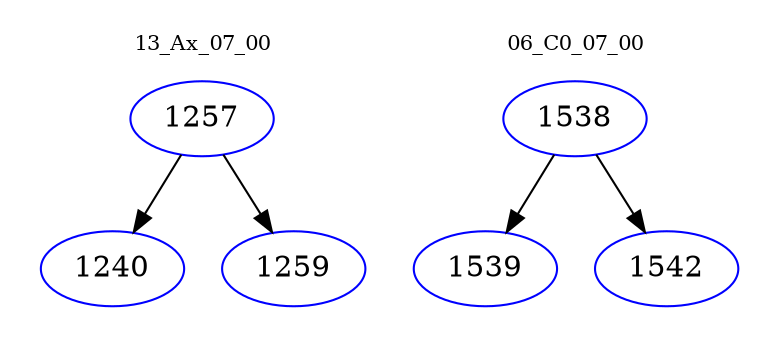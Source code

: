 digraph{
subgraph cluster_0 {
color = white
label = "13_Ax_07_00";
fontsize=10;
T0_1257 [label="1257", color="blue"]
T0_1257 -> T0_1240 [color="black"]
T0_1240 [label="1240", color="blue"]
T0_1257 -> T0_1259 [color="black"]
T0_1259 [label="1259", color="blue"]
}
subgraph cluster_1 {
color = white
label = "06_C0_07_00";
fontsize=10;
T1_1538 [label="1538", color="blue"]
T1_1538 -> T1_1539 [color="black"]
T1_1539 [label="1539", color="blue"]
T1_1538 -> T1_1542 [color="black"]
T1_1542 [label="1542", color="blue"]
}
}
